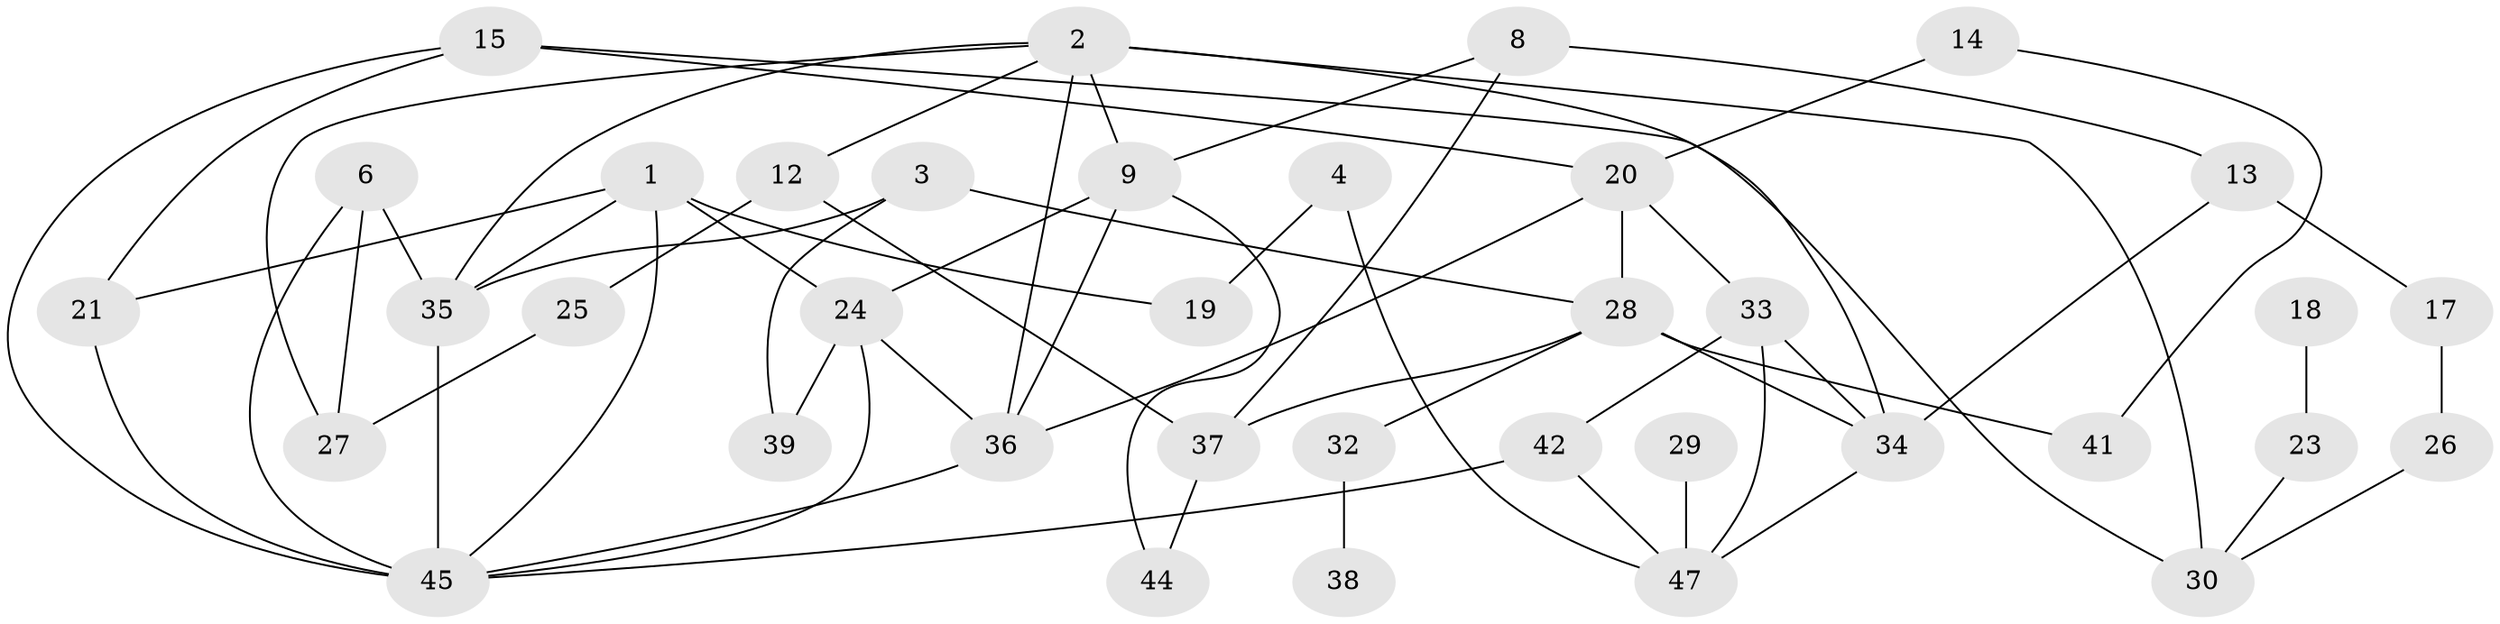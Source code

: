 // original degree distribution, {1: 0.2127659574468085, 6: 0.02127659574468085, 2: 0.26595744680851063, 5: 0.1276595744680851, 3: 0.2127659574468085, 0: 0.0851063829787234, 4: 0.07446808510638298}
// Generated by graph-tools (version 1.1) at 2025/00/03/09/25 03:00:50]
// undirected, 37 vertices, 63 edges
graph export_dot {
graph [start="1"]
  node [color=gray90,style=filled];
  1;
  2;
  3;
  4;
  6;
  8;
  9;
  12;
  13;
  14;
  15;
  17;
  18;
  19;
  20;
  21;
  23;
  24;
  25;
  26;
  27;
  28;
  29;
  30;
  32;
  33;
  34;
  35;
  36;
  37;
  38;
  39;
  41;
  42;
  44;
  45;
  47;
  1 -- 19 [weight=1.0];
  1 -- 21 [weight=1.0];
  1 -- 24 [weight=1.0];
  1 -- 35 [weight=1.0];
  1 -- 45 [weight=1.0];
  2 -- 9 [weight=1.0];
  2 -- 12 [weight=1.0];
  2 -- 27 [weight=1.0];
  2 -- 30 [weight=2.0];
  2 -- 34 [weight=1.0];
  2 -- 35 [weight=1.0];
  2 -- 36 [weight=1.0];
  3 -- 28 [weight=1.0];
  3 -- 35 [weight=1.0];
  3 -- 39 [weight=1.0];
  4 -- 19 [weight=1.0];
  4 -- 47 [weight=1.0];
  6 -- 27 [weight=1.0];
  6 -- 35 [weight=1.0];
  6 -- 45 [weight=1.0];
  8 -- 9 [weight=1.0];
  8 -- 13 [weight=1.0];
  8 -- 37 [weight=1.0];
  9 -- 24 [weight=1.0];
  9 -- 36 [weight=1.0];
  9 -- 44 [weight=1.0];
  12 -- 25 [weight=1.0];
  12 -- 37 [weight=1.0];
  13 -- 17 [weight=1.0];
  13 -- 34 [weight=1.0];
  14 -- 20 [weight=1.0];
  14 -- 41 [weight=1.0];
  15 -- 20 [weight=1.0];
  15 -- 21 [weight=1.0];
  15 -- 30 [weight=1.0];
  15 -- 45 [weight=1.0];
  17 -- 26 [weight=1.0];
  18 -- 23 [weight=1.0];
  20 -- 28 [weight=1.0];
  20 -- 33 [weight=1.0];
  20 -- 36 [weight=1.0];
  21 -- 45 [weight=2.0];
  23 -- 30 [weight=1.0];
  24 -- 36 [weight=1.0];
  24 -- 39 [weight=1.0];
  24 -- 45 [weight=1.0];
  25 -- 27 [weight=1.0];
  26 -- 30 [weight=1.0];
  28 -- 32 [weight=1.0];
  28 -- 34 [weight=1.0];
  28 -- 37 [weight=1.0];
  28 -- 41 [weight=1.0];
  29 -- 47 [weight=1.0];
  32 -- 38 [weight=1.0];
  33 -- 34 [weight=1.0];
  33 -- 42 [weight=1.0];
  33 -- 47 [weight=1.0];
  34 -- 47 [weight=1.0];
  35 -- 45 [weight=1.0];
  36 -- 45 [weight=1.0];
  37 -- 44 [weight=1.0];
  42 -- 45 [weight=1.0];
  42 -- 47 [weight=1.0];
}
